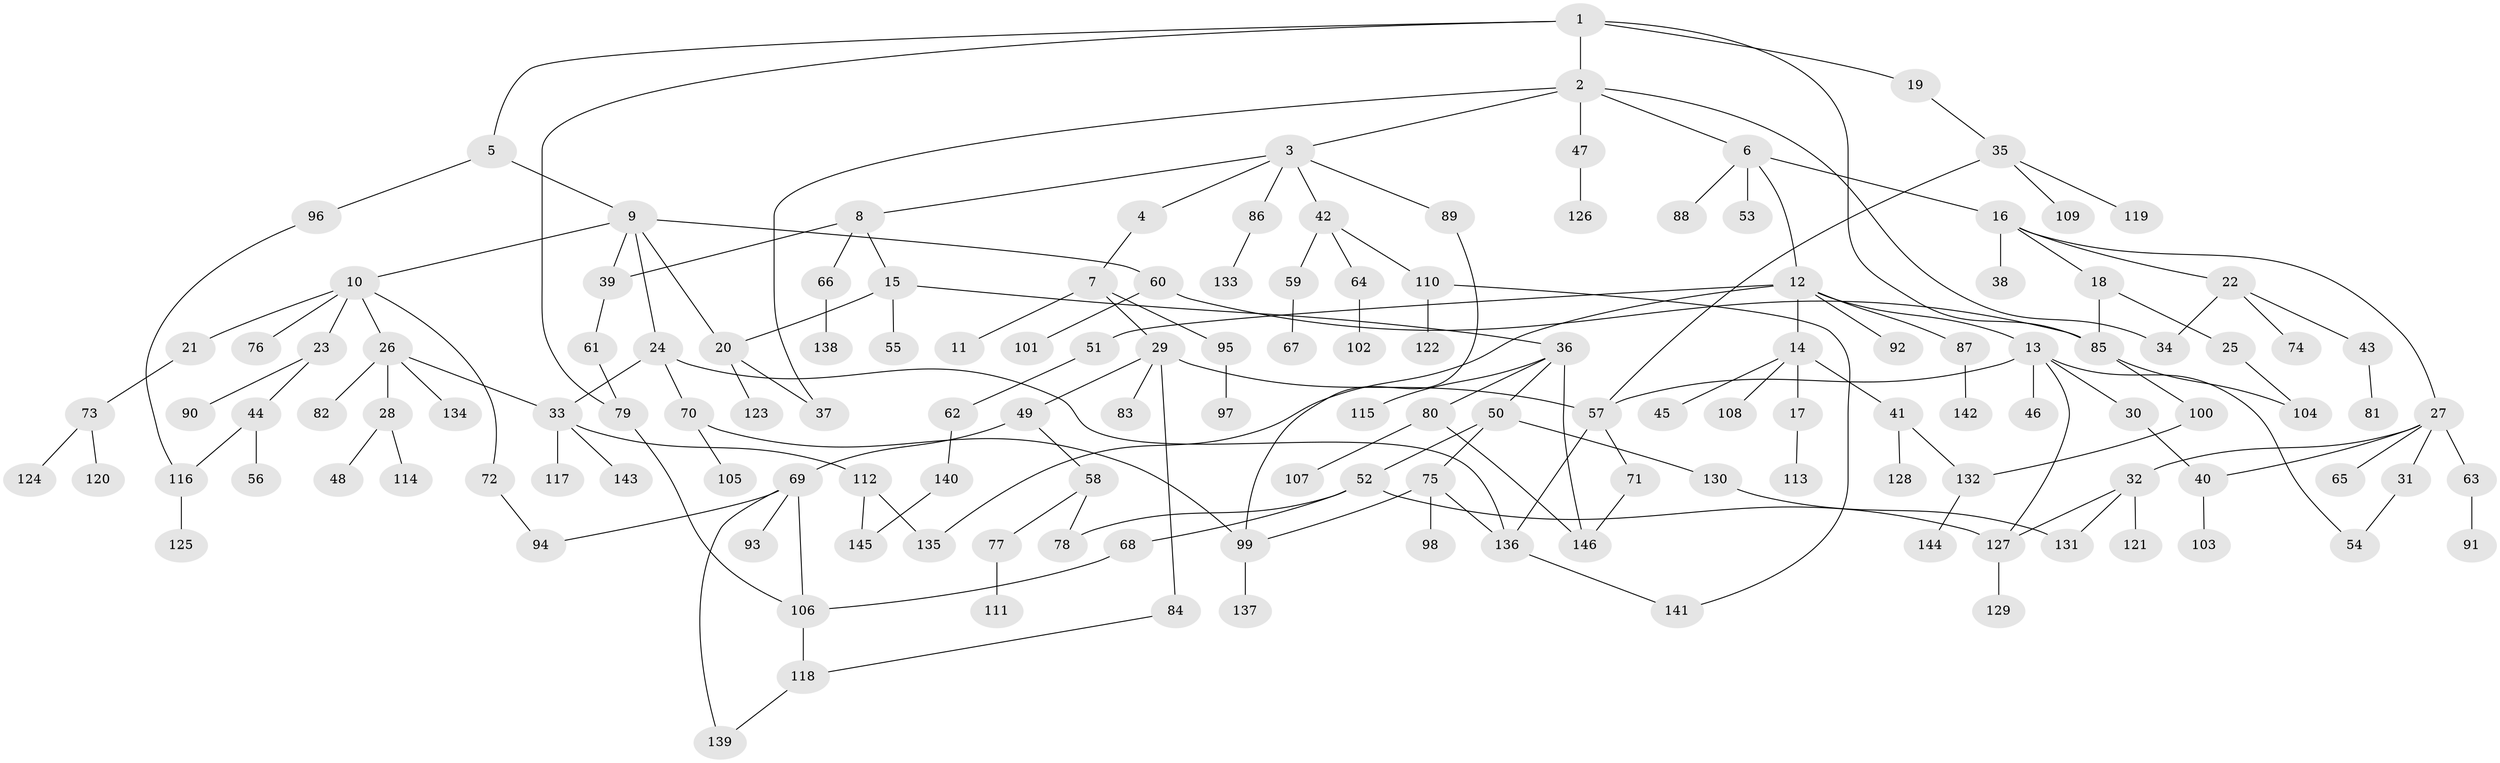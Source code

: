 // Generated by graph-tools (version 1.1) at 2025/34/03/09/25 02:34:03]
// undirected, 146 vertices, 178 edges
graph export_dot {
graph [start="1"]
  node [color=gray90,style=filled];
  1;
  2;
  3;
  4;
  5;
  6;
  7;
  8;
  9;
  10;
  11;
  12;
  13;
  14;
  15;
  16;
  17;
  18;
  19;
  20;
  21;
  22;
  23;
  24;
  25;
  26;
  27;
  28;
  29;
  30;
  31;
  32;
  33;
  34;
  35;
  36;
  37;
  38;
  39;
  40;
  41;
  42;
  43;
  44;
  45;
  46;
  47;
  48;
  49;
  50;
  51;
  52;
  53;
  54;
  55;
  56;
  57;
  58;
  59;
  60;
  61;
  62;
  63;
  64;
  65;
  66;
  67;
  68;
  69;
  70;
  71;
  72;
  73;
  74;
  75;
  76;
  77;
  78;
  79;
  80;
  81;
  82;
  83;
  84;
  85;
  86;
  87;
  88;
  89;
  90;
  91;
  92;
  93;
  94;
  95;
  96;
  97;
  98;
  99;
  100;
  101;
  102;
  103;
  104;
  105;
  106;
  107;
  108;
  109;
  110;
  111;
  112;
  113;
  114;
  115;
  116;
  117;
  118;
  119;
  120;
  121;
  122;
  123;
  124;
  125;
  126;
  127;
  128;
  129;
  130;
  131;
  132;
  133;
  134;
  135;
  136;
  137;
  138;
  139;
  140;
  141;
  142;
  143;
  144;
  145;
  146;
  1 -- 2;
  1 -- 5;
  1 -- 19;
  1 -- 79;
  1 -- 85;
  2 -- 3;
  2 -- 6;
  2 -- 34;
  2 -- 47;
  2 -- 37;
  3 -- 4;
  3 -- 8;
  3 -- 42;
  3 -- 86;
  3 -- 89;
  4 -- 7;
  5 -- 9;
  5 -- 96;
  6 -- 12;
  6 -- 16;
  6 -- 53;
  6 -- 88;
  7 -- 11;
  7 -- 29;
  7 -- 95;
  8 -- 15;
  8 -- 39;
  8 -- 66;
  9 -- 10;
  9 -- 24;
  9 -- 60;
  9 -- 39;
  9 -- 20;
  10 -- 21;
  10 -- 23;
  10 -- 26;
  10 -- 72;
  10 -- 76;
  12 -- 13;
  12 -- 14;
  12 -- 51;
  12 -- 87;
  12 -- 92;
  12 -- 135;
  13 -- 30;
  13 -- 46;
  13 -- 57;
  13 -- 127;
  13 -- 54;
  14 -- 17;
  14 -- 41;
  14 -- 45;
  14 -- 108;
  15 -- 20;
  15 -- 36;
  15 -- 55;
  16 -- 18;
  16 -- 22;
  16 -- 27;
  16 -- 38;
  17 -- 113;
  18 -- 25;
  18 -- 85;
  19 -- 35;
  20 -- 37;
  20 -- 123;
  21 -- 73;
  22 -- 43;
  22 -- 74;
  22 -- 34;
  23 -- 44;
  23 -- 90;
  24 -- 70;
  24 -- 136;
  24 -- 33;
  25 -- 104;
  26 -- 28;
  26 -- 33;
  26 -- 82;
  26 -- 134;
  27 -- 31;
  27 -- 32;
  27 -- 40;
  27 -- 63;
  27 -- 65;
  28 -- 48;
  28 -- 114;
  29 -- 49;
  29 -- 57;
  29 -- 83;
  29 -- 84;
  30 -- 40;
  31 -- 54;
  32 -- 121;
  32 -- 131;
  32 -- 127;
  33 -- 112;
  33 -- 117;
  33 -- 143;
  35 -- 109;
  35 -- 119;
  35 -- 57;
  36 -- 50;
  36 -- 80;
  36 -- 115;
  36 -- 146;
  39 -- 61;
  40 -- 103;
  41 -- 128;
  41 -- 132;
  42 -- 59;
  42 -- 64;
  42 -- 110;
  43 -- 81;
  44 -- 56;
  44 -- 116;
  47 -- 126;
  49 -- 58;
  49 -- 69;
  50 -- 52;
  50 -- 75;
  50 -- 130;
  51 -- 62;
  52 -- 68;
  52 -- 78;
  52 -- 127;
  57 -- 71;
  57 -- 136;
  58 -- 77;
  58 -- 78;
  59 -- 67;
  60 -- 85;
  60 -- 101;
  61 -- 79;
  62 -- 140;
  63 -- 91;
  64 -- 102;
  66 -- 138;
  68 -- 106;
  69 -- 93;
  69 -- 94;
  69 -- 139;
  69 -- 106;
  70 -- 99;
  70 -- 105;
  71 -- 146;
  72 -- 94;
  73 -- 120;
  73 -- 124;
  75 -- 98;
  75 -- 99;
  75 -- 136;
  77 -- 111;
  79 -- 106;
  80 -- 107;
  80 -- 146;
  84 -- 118;
  85 -- 100;
  85 -- 104;
  86 -- 133;
  87 -- 142;
  89 -- 99;
  95 -- 97;
  96 -- 116;
  99 -- 137;
  100 -- 132;
  106 -- 118;
  110 -- 122;
  110 -- 141;
  112 -- 145;
  112 -- 135;
  116 -- 125;
  118 -- 139;
  127 -- 129;
  130 -- 131;
  132 -- 144;
  136 -- 141;
  140 -- 145;
}
